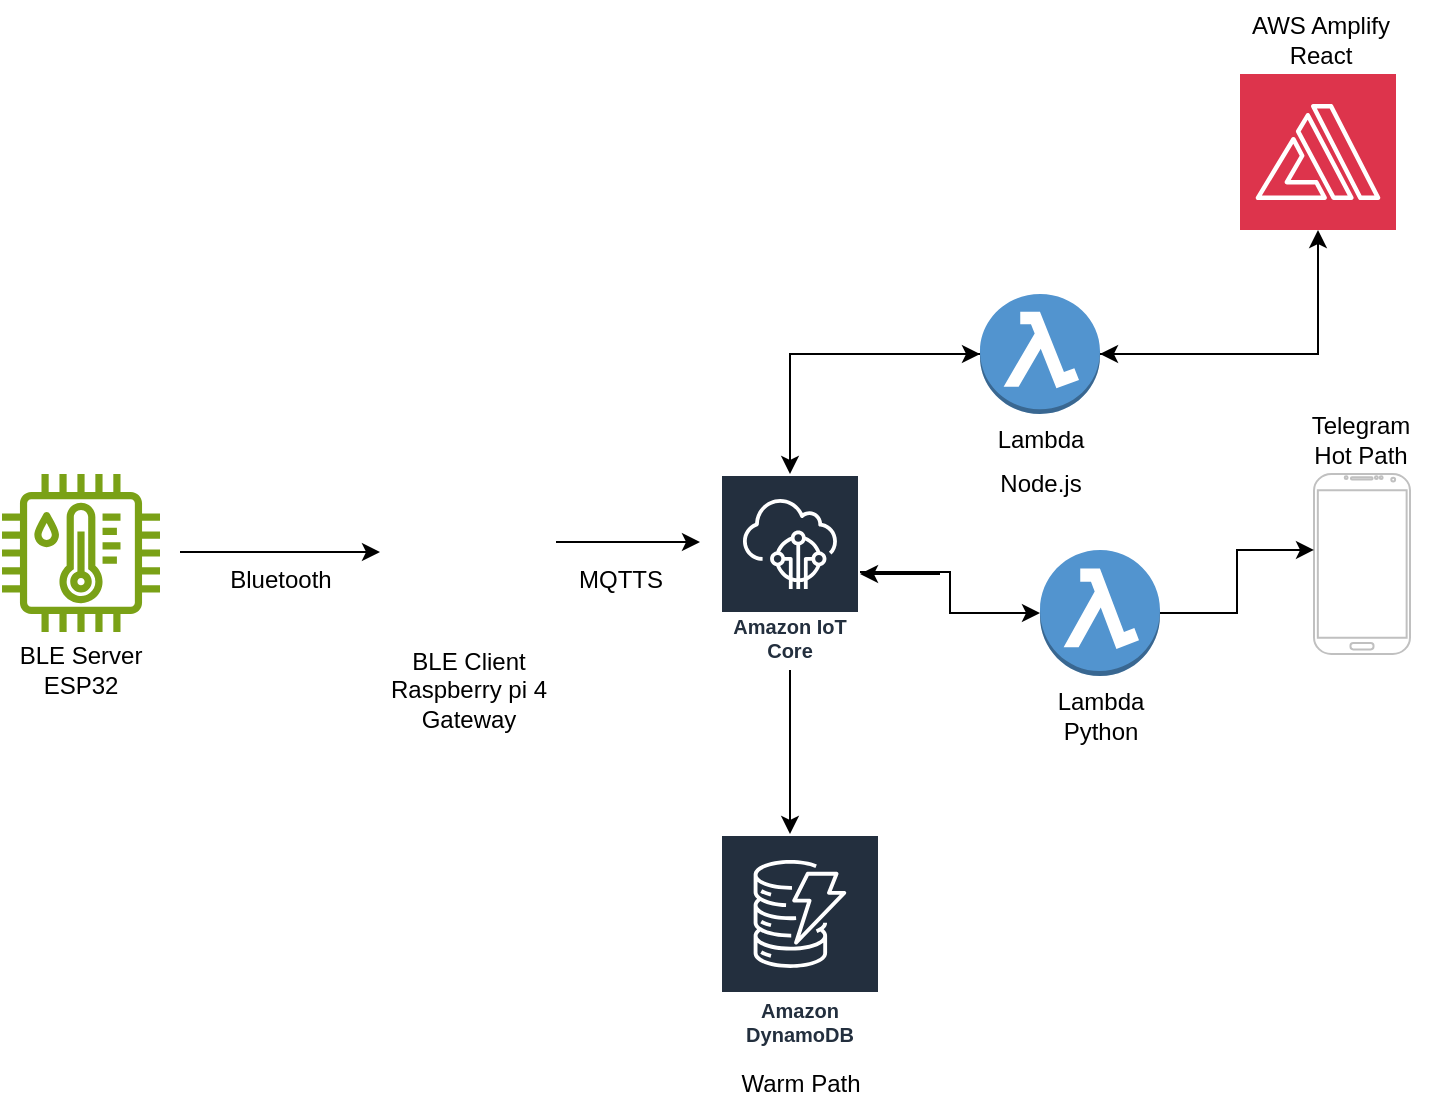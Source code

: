 <mxfile version="24.7.17">
  <diagram name="Page-1" id="uZcZkSS4xPpbXkhNNTig">
    <mxGraphModel dx="1114" dy="845" grid="1" gridSize="10" guides="1" tooltips="1" connect="1" arrows="1" fold="1" page="1" pageScale="1" pageWidth="827" pageHeight="1169" math="0" shadow="0">
      <root>
        <mxCell id="0" />
        <mxCell id="1" parent="0" />
        <mxCell id="tSSiqAJm4a54m3hdKAHi-13" style="edgeStyle=orthogonalEdgeStyle;rounded=0;orthogonalLoop=1;jettySize=auto;html=1;" parent="1" source="tSSiqAJm4a54m3hdKAHi-2" edge="1">
          <mxGeometry relative="1" as="geometry">
            <mxPoint x="440" y="284" as="targetPoint" />
          </mxGeometry>
        </mxCell>
        <mxCell id="tSSiqAJm4a54m3hdKAHi-2" value="" style="shape=image;html=1;verticalAlign=top;verticalLabelPosition=bottom;labelBackgroundColor=#ffffff;imageAspect=0;aspect=fixed;image=https://cdn1.iconfinder.com/data/icons/fruit-136/64/Fruit_iconfree_Filled_Outline_raspberry-healthy-organic-food-fruit_icon-128.png" parent="1" vertex="1">
          <mxGeometry x="280" y="240" width="88" height="88" as="geometry" />
        </mxCell>
        <mxCell id="tSSiqAJm4a54m3hdKAHi-9" style="edgeStyle=orthogonalEdgeStyle;rounded=0;orthogonalLoop=1;jettySize=auto;html=1;" parent="1" edge="1">
          <mxGeometry relative="1" as="geometry">
            <mxPoint x="280" y="289" as="targetPoint" />
            <mxPoint x="180" y="289" as="sourcePoint" />
            <Array as="points">
              <mxPoint x="230" y="289.5" />
              <mxPoint x="230" y="289.5" />
            </Array>
          </mxGeometry>
        </mxCell>
        <mxCell id="tSSiqAJm4a54m3hdKAHi-5" value="" style="sketch=0;outlineConnect=0;fontColor=#232F3E;gradientColor=none;fillColor=#7AA116;strokeColor=none;dashed=0;verticalLabelPosition=bottom;verticalAlign=top;align=center;html=1;fontSize=12;fontStyle=0;aspect=fixed;pointerEvents=1;shape=mxgraph.aws4.iot_thing_temperature_humidity_sensor;" parent="1" vertex="1">
          <mxGeometry x="91" y="250" width="79" height="79" as="geometry" />
        </mxCell>
        <mxCell id="tSSiqAJm4a54m3hdKAHi-10" value="Bluetooth" style="text;html=1;align=center;verticalAlign=middle;resizable=0;points=[];autosize=1;strokeColor=none;fillColor=none;" parent="1" vertex="1">
          <mxGeometry x="195" y="288" width="70" height="30" as="geometry" />
        </mxCell>
        <mxCell id="tSSiqAJm4a54m3hdKAHi-18" style="edgeStyle=orthogonalEdgeStyle;rounded=0;orthogonalLoop=1;jettySize=auto;html=1;" parent="1" source="tSSiqAJm4a54m3hdKAHi-12" edge="1">
          <mxGeometry relative="1" as="geometry">
            <mxPoint x="485" y="430" as="targetPoint" />
          </mxGeometry>
        </mxCell>
        <mxCell id="djg5BVVDau13N7zy_t6k-3" style="edgeStyle=orthogonalEdgeStyle;rounded=0;orthogonalLoop=1;jettySize=auto;html=1;" parent="1" source="tSSiqAJm4a54m3hdKAHi-12" target="djg5BVVDau13N7zy_t6k-2" edge="1">
          <mxGeometry relative="1" as="geometry" />
        </mxCell>
        <mxCell id="tSSiqAJm4a54m3hdKAHi-12" value="Amazon IoT Core" style="sketch=0;outlineConnect=0;fontColor=#232F3E;gradientColor=none;strokeColor=#ffffff;fillColor=#232F3E;dashed=0;verticalLabelPosition=middle;verticalAlign=bottom;align=center;html=1;whiteSpace=wrap;fontSize=10;fontStyle=1;spacing=3;shape=mxgraph.aws4.productIcon;prIcon=mxgraph.aws4.iot_core;" parent="1" vertex="1">
          <mxGeometry x="450" y="250" width="70" height="98" as="geometry" />
        </mxCell>
        <mxCell id="tSSiqAJm4a54m3hdKAHi-14" value="MQTTS" style="text;html=1;align=center;verticalAlign=middle;resizable=0;points=[];autosize=1;strokeColor=none;fillColor=none;" parent="1" vertex="1">
          <mxGeometry x="365" y="288" width="70" height="30" as="geometry" />
        </mxCell>
        <mxCell id="tSSiqAJm4a54m3hdKAHi-15" value="Amazon DynamoDB" style="sketch=0;outlineConnect=0;fontColor=#232F3E;gradientColor=none;strokeColor=#ffffff;fillColor=#232F3E;dashed=0;verticalLabelPosition=middle;verticalAlign=bottom;align=center;html=1;whiteSpace=wrap;fontSize=10;fontStyle=1;spacing=3;shape=mxgraph.aws4.productIcon;prIcon=mxgraph.aws4.dynamodb;" parent="1" vertex="1">
          <mxGeometry x="450" y="430" width="80" height="110" as="geometry" />
        </mxCell>
        <mxCell id="QUkb3r8d57U6mnRRryhz-6" style="rounded=0;orthogonalLoop=1;jettySize=auto;html=1;exitX=0;exitY=0.5;exitDx=0;exitDy=0;exitPerimeter=0;edgeStyle=orthogonalEdgeStyle;" parent="1" source="tSSiqAJm4a54m3hdKAHi-16" target="tSSiqAJm4a54m3hdKAHi-12" edge="1">
          <mxGeometry relative="1" as="geometry">
            <mxPoint x="580" y="190" as="targetPoint" />
          </mxGeometry>
        </mxCell>
        <mxCell id="tSSiqAJm4a54m3hdKAHi-16" value="" style="outlineConnect=0;dashed=0;verticalLabelPosition=bottom;verticalAlign=top;align=center;html=1;shape=mxgraph.aws3.lambda_function;fillColor=#5294CF;gradientColor=none;" parent="1" vertex="1">
          <mxGeometry x="580" y="160" width="60" height="60" as="geometry" />
        </mxCell>
        <mxCell id="tSSiqAJm4a54m3hdKAHi-20" style="edgeStyle=orthogonalEdgeStyle;rounded=0;orthogonalLoop=1;jettySize=auto;html=1;" parent="1" source="tSSiqAJm4a54m3hdKAHi-16" target="QUkb3r8d57U6mnRRryhz-12" edge="1">
          <mxGeometry relative="1" as="geometry">
            <mxPoint x="698.98" y="85.978" as="targetPoint" />
          </mxGeometry>
        </mxCell>
        <mxCell id="gvnCuZZNIEv_WuvsDQQA-2" value="Warm Path" style="text;html=1;align=center;verticalAlign=middle;resizable=0;points=[];autosize=1;strokeColor=none;fillColor=none;" parent="1" vertex="1">
          <mxGeometry x="450" y="540" width="80" height="30" as="geometry" />
        </mxCell>
        <mxCell id="gvnCuZZNIEv_WuvsDQQA-3" value="Lambda" style="text;html=1;align=center;verticalAlign=middle;resizable=0;points=[];autosize=1;strokeColor=none;fillColor=none;" parent="1" vertex="1">
          <mxGeometry x="575" y="218" width="70" height="30" as="geometry" />
        </mxCell>
        <mxCell id="QUkb3r8d57U6mnRRryhz-1" value="Node.js" style="text;html=1;align=center;verticalAlign=middle;resizable=0;points=[];autosize=1;strokeColor=none;fillColor=none;" parent="1" vertex="1">
          <mxGeometry x="580" y="240" width="60" height="30" as="geometry" />
        </mxCell>
        <mxCell id="QUkb3r8d57U6mnRRryhz-10" value="" style="endArrow=classic;html=1;rounded=0;entryX=0;entryY=0.5;entryDx=0;entryDy=0;entryPerimeter=0;" parent="1" target="tSSiqAJm4a54m3hdKAHi-16" edge="1">
          <mxGeometry width="50" height="50" relative="1" as="geometry">
            <mxPoint x="510" y="190" as="sourcePoint" />
            <mxPoint x="560" y="140" as="targetPoint" />
          </mxGeometry>
        </mxCell>
        <mxCell id="QUkb3r8d57U6mnRRryhz-11" value="" style="endArrow=classic;html=1;rounded=0;entryX=1;entryY=0.5;entryDx=0;entryDy=0;entryPerimeter=0;" parent="1" target="tSSiqAJm4a54m3hdKAHi-16" edge="1">
          <mxGeometry width="50" height="50" relative="1" as="geometry">
            <mxPoint x="670" y="190" as="sourcePoint" />
            <mxPoint x="650" y="180" as="targetPoint" />
          </mxGeometry>
        </mxCell>
        <mxCell id="QUkb3r8d57U6mnRRryhz-12" value="" style="sketch=0;points=[[0,0,0],[0.25,0,0],[0.5,0,0],[0.75,0,0],[1,0,0],[0,1,0],[0.25,1,0],[0.5,1,0],[0.75,1,0],[1,1,0],[0,0.25,0],[0,0.5,0],[0,0.75,0],[1,0.25,0],[1,0.5,0],[1,0.75,0]];outlineConnect=0;fontColor=#232F3E;fillColor=#DD344C;strokeColor=#ffffff;dashed=0;verticalLabelPosition=bottom;verticalAlign=top;align=center;html=1;fontSize=12;fontStyle=0;aspect=fixed;shape=mxgraph.aws4.resourceIcon;resIcon=mxgraph.aws4.amplify;" parent="1" vertex="1">
          <mxGeometry x="710" y="50" width="78" height="78" as="geometry" />
        </mxCell>
        <mxCell id="QUkb3r8d57U6mnRRryhz-13" value="AWS Amplify&lt;div&gt;React&lt;/div&gt;" style="text;html=1;align=center;verticalAlign=middle;resizable=0;points=[];autosize=1;strokeColor=none;fillColor=none;" parent="1" vertex="1">
          <mxGeometry x="705" y="13" width="90" height="40" as="geometry" />
        </mxCell>
        <mxCell id="djg5BVVDau13N7zy_t6k-1" value="" style="verticalLabelPosition=bottom;verticalAlign=top;html=1;shadow=0;dashed=0;strokeWidth=1;shape=mxgraph.android.phone2;strokeColor=#c0c0c0;" parent="1" vertex="1">
          <mxGeometry x="747" y="250" width="48" height="90" as="geometry" />
        </mxCell>
        <mxCell id="djg5BVVDau13N7zy_t6k-2" value="" style="outlineConnect=0;dashed=0;verticalLabelPosition=bottom;verticalAlign=top;align=center;html=1;shape=mxgraph.aws3.lambda_function;fillColor=#5294CF;gradientColor=none;" parent="1" vertex="1">
          <mxGeometry x="610" y="288" width="60" height="63" as="geometry" />
        </mxCell>
        <mxCell id="djg5BVVDau13N7zy_t6k-4" value="" style="endArrow=classic;html=1;rounded=0;" parent="1" edge="1">
          <mxGeometry width="50" height="50" relative="1" as="geometry">
            <mxPoint x="560" y="300" as="sourcePoint" />
            <mxPoint x="520" y="300" as="targetPoint" />
          </mxGeometry>
        </mxCell>
        <mxCell id="djg5BVVDau13N7zy_t6k-5" style="edgeStyle=orthogonalEdgeStyle;rounded=0;orthogonalLoop=1;jettySize=auto;html=1;entryX=0;entryY=0.422;entryDx=0;entryDy=0;entryPerimeter=0;" parent="1" source="djg5BVVDau13N7zy_t6k-2" target="djg5BVVDau13N7zy_t6k-1" edge="1">
          <mxGeometry relative="1" as="geometry" />
        </mxCell>
        <mxCell id="djg5BVVDau13N7zy_t6k-6" value="Telegram&lt;div&gt;Hot Path&lt;/div&gt;" style="text;html=1;align=center;verticalAlign=middle;resizable=0;points=[];autosize=1;strokeColor=none;fillColor=none;" parent="1" vertex="1">
          <mxGeometry x="735" y="213" width="70" height="40" as="geometry" />
        </mxCell>
        <mxCell id="djg5BVVDau13N7zy_t6k-7" value="Lambda&lt;div&gt;Python&lt;/div&gt;" style="text;html=1;align=center;verticalAlign=middle;resizable=0;points=[];autosize=1;strokeColor=none;fillColor=none;" parent="1" vertex="1">
          <mxGeometry x="605" y="351" width="70" height="40" as="geometry" />
        </mxCell>
        <mxCell id="qDKI93hcJG4RjD2pX4d1-2" value="&lt;div&gt;BLE Server&lt;/div&gt;ESP32" style="text;html=1;align=center;verticalAlign=middle;resizable=0;points=[];autosize=1;strokeColor=none;fillColor=none;" vertex="1" parent="1">
          <mxGeometry x="90" y="328" width="80" height="40" as="geometry" />
        </mxCell>
        <mxCell id="qDKI93hcJG4RjD2pX4d1-3" value="BLE Client&lt;div&gt;Raspberry pi 4&lt;/div&gt;&lt;div&gt;Gateway&lt;/div&gt;" style="text;html=1;align=center;verticalAlign=middle;resizable=0;points=[];autosize=1;strokeColor=none;fillColor=none;" vertex="1" parent="1">
          <mxGeometry x="274" y="328" width="100" height="60" as="geometry" />
        </mxCell>
      </root>
    </mxGraphModel>
  </diagram>
</mxfile>
